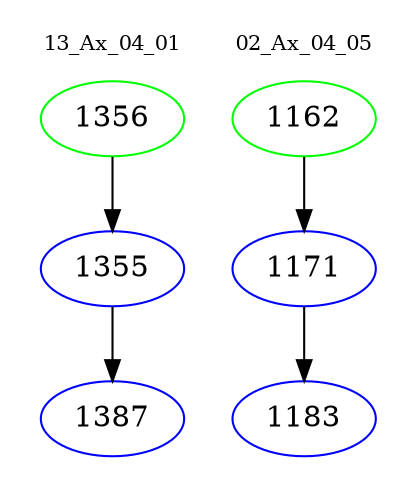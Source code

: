 digraph{
subgraph cluster_0 {
color = white
label = "13_Ax_04_01";
fontsize=10;
T0_1356 [label="1356", color="green"]
T0_1356 -> T0_1355 [color="black"]
T0_1355 [label="1355", color="blue"]
T0_1355 -> T0_1387 [color="black"]
T0_1387 [label="1387", color="blue"]
}
subgraph cluster_1 {
color = white
label = "02_Ax_04_05";
fontsize=10;
T1_1162 [label="1162", color="green"]
T1_1162 -> T1_1171 [color="black"]
T1_1171 [label="1171", color="blue"]
T1_1171 -> T1_1183 [color="black"]
T1_1183 [label="1183", color="blue"]
}
}
